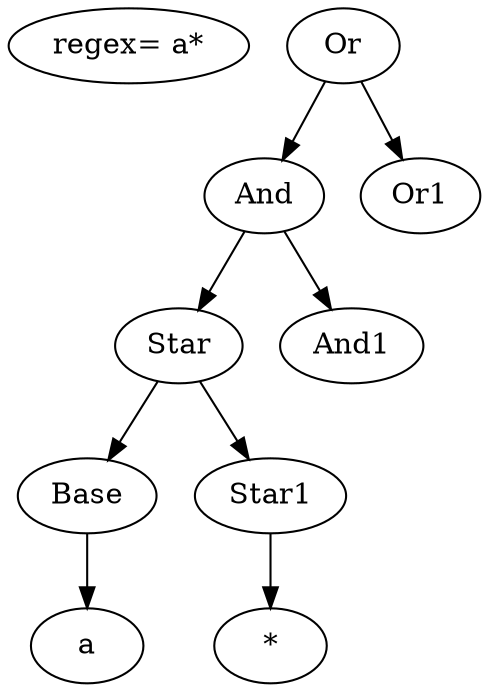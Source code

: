 digraph G {
E [label="regex= a*"];
0 [label="Or"];
1 [label="And"];
2 [label="Star"];
3 [label="Base"];
4 [label="a"];
6 [label="Star1"];
7 [label="*"];
9 [label="And1"];
11 [label="Or1"];
0 -> 1;
0 -> 11;
1 -> 2;
1 -> 9;
2 -> 3;
2 -> 6;
3 -> 4;
6 -> 7;
}
